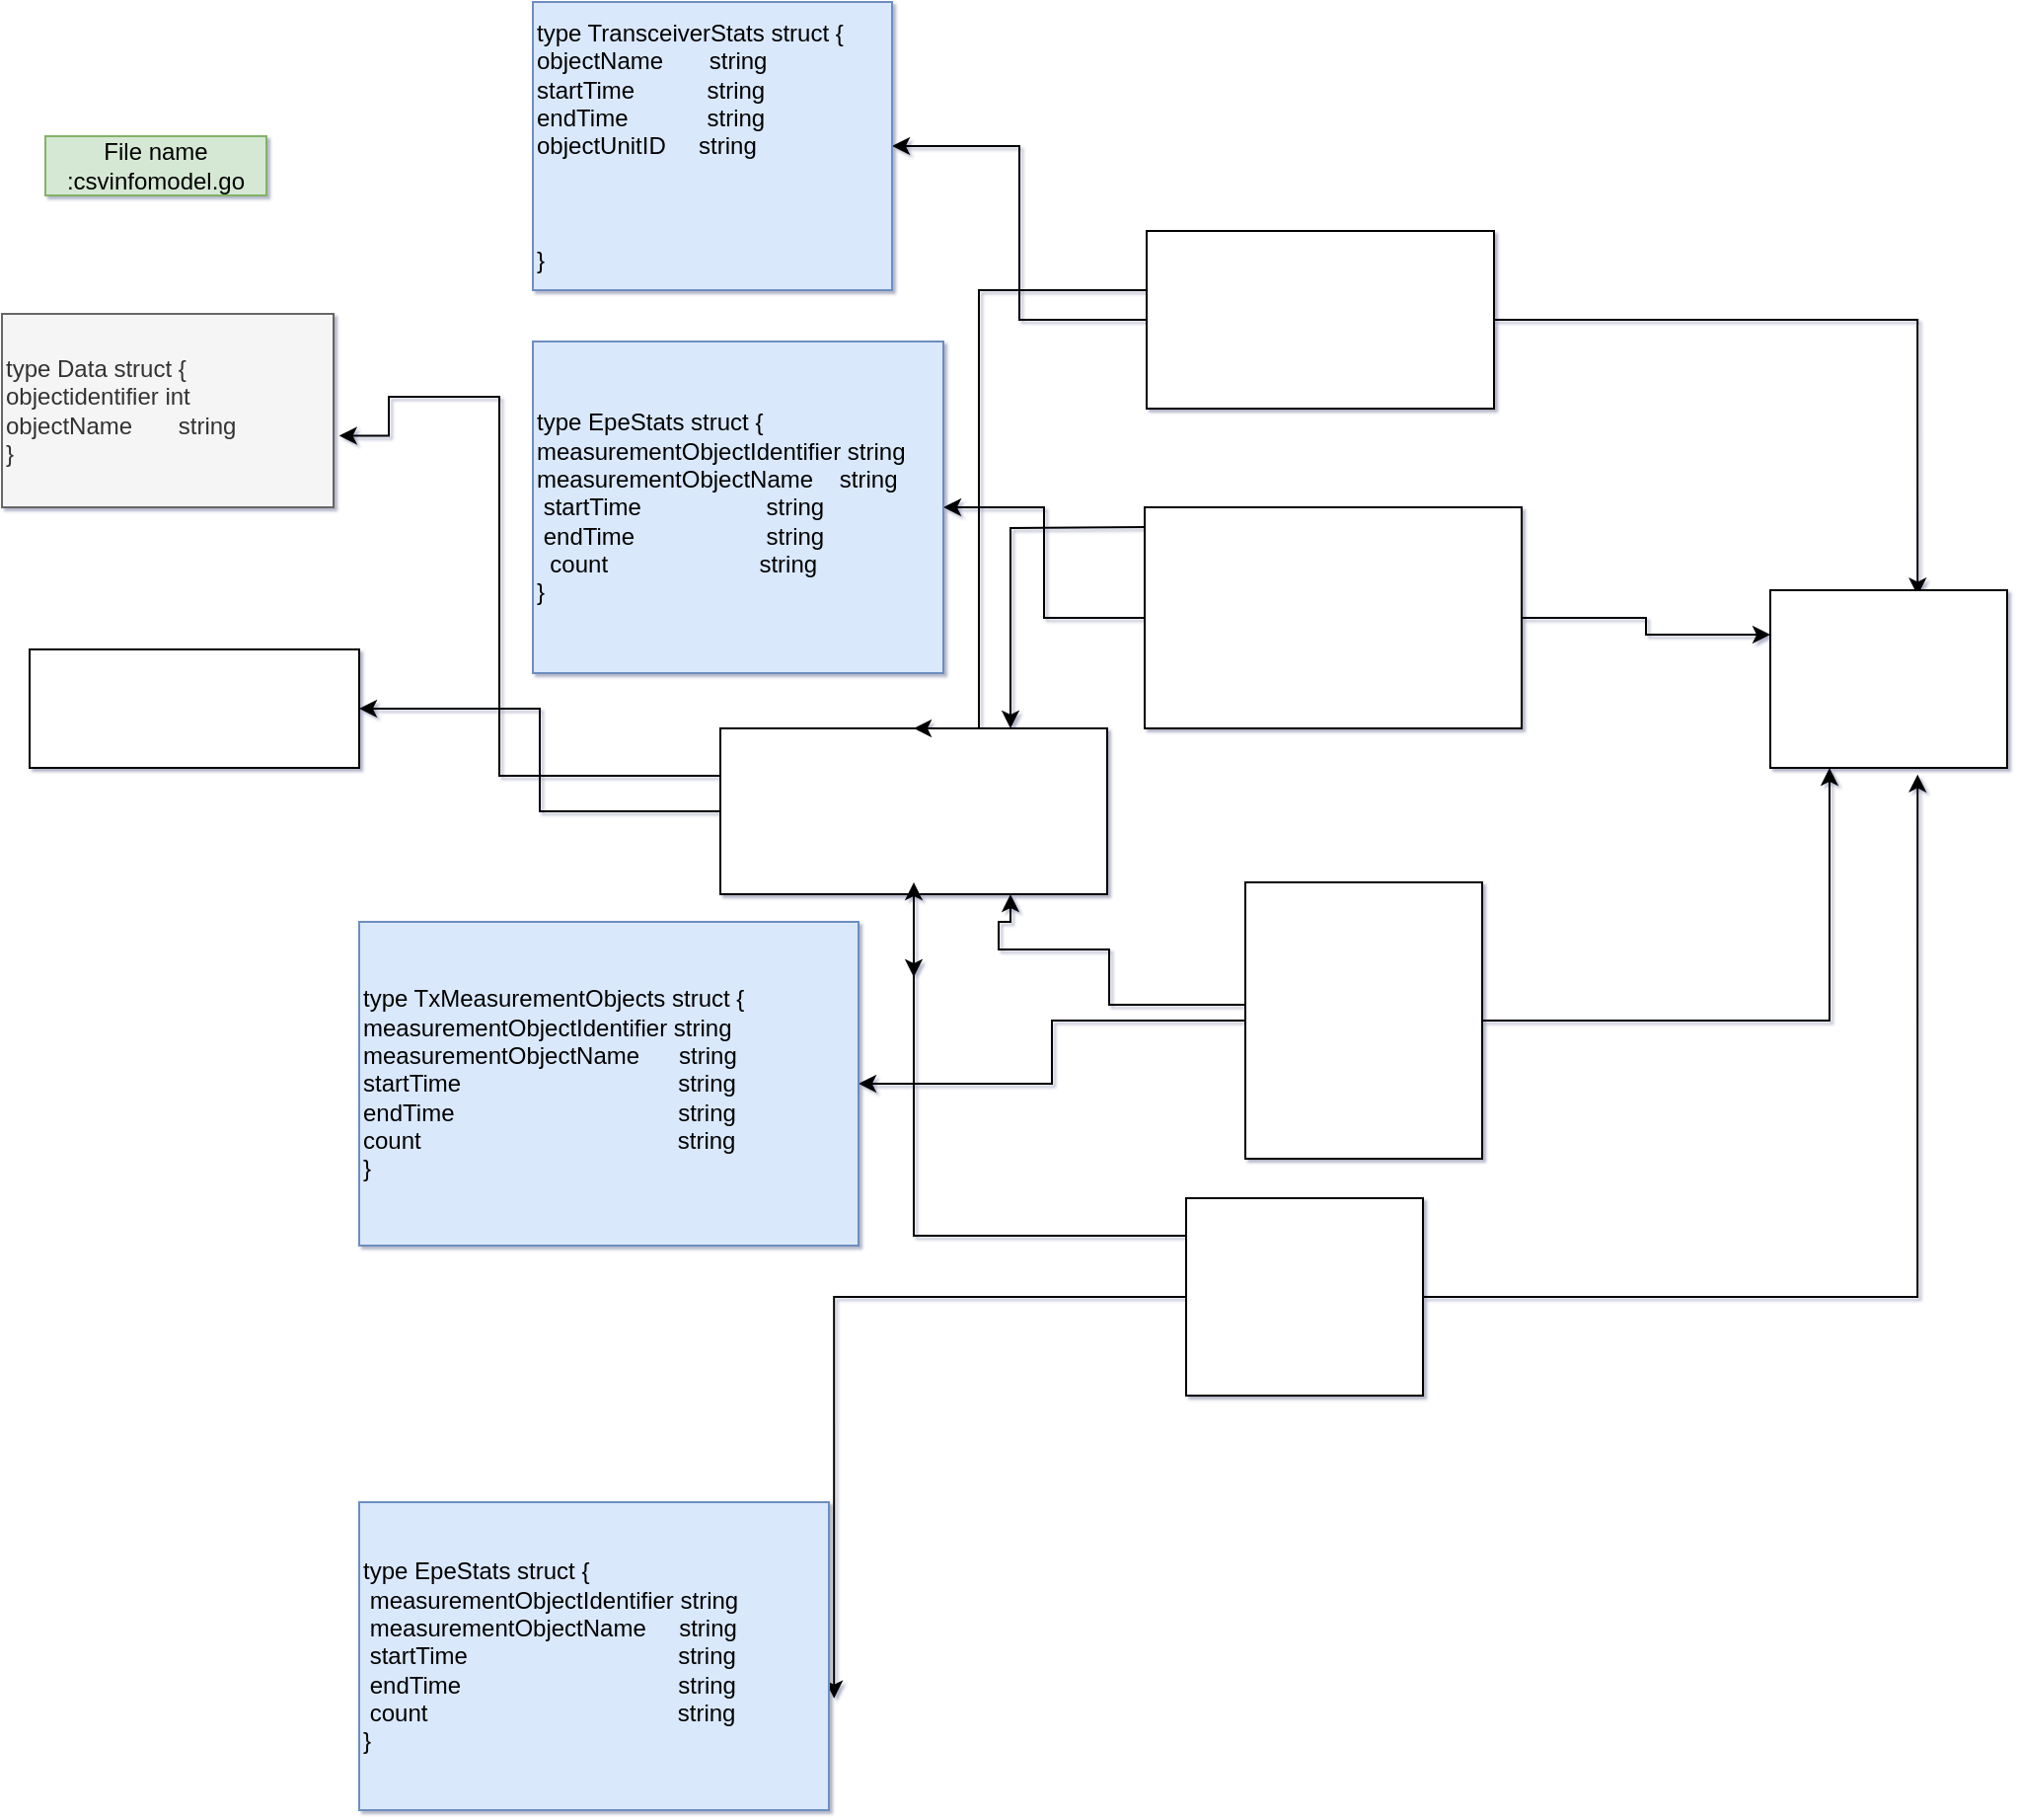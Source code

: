 <mxfile version="21.6.5" type="github">
  <diagram name="Page-1" id="2YBvvXClWsGukQMizWep">
    <mxGraphModel dx="1780" dy="1564" grid="1" gridSize="14" guides="1" tooltips="1" connect="1" arrows="1" fold="1" page="1" pageScale="1" pageWidth="850" pageHeight="1100" background="#FFFFFF" math="0" shadow="1">
      <root>
        <mxCell id="0" />
        <mxCell id="1" parent="0" />
        <mxCell id="JVdptQY95MM00BN9dN_g-1" value="" style="rounded=0;whiteSpace=wrap;html=1;" vertex="1" parent="1">
          <mxGeometry x="-56" y="212" width="167" height="60" as="geometry" />
        </mxCell>
        <mxCell id="JVdptQY95MM00BN9dN_g-48" style="edgeStyle=orthogonalEdgeStyle;rounded=0;orthogonalLoop=1;jettySize=auto;html=1;entryX=1;entryY=0.5;entryDx=0;entryDy=0;" edge="1" parent="1" source="JVdptQY95MM00BN9dN_g-2" target="JVdptQY95MM00BN9dN_g-1">
          <mxGeometry relative="1" as="geometry" />
        </mxCell>
        <mxCell id="JVdptQY95MM00BN9dN_g-59" style="edgeStyle=orthogonalEdgeStyle;rounded=0;orthogonalLoop=1;jettySize=auto;html=1;entryX=1.017;entryY=0.63;entryDx=0;entryDy=0;entryPerimeter=0;" edge="1" parent="1" target="JVdptQY95MM00BN9dN_g-56">
          <mxGeometry relative="1" as="geometry">
            <mxPoint x="300.72" y="276.03" as="sourcePoint" />
            <mxPoint x="70" y="42" as="targetPoint" />
            <Array as="points">
              <mxPoint x="182" y="276" />
              <mxPoint x="182" y="84" />
              <mxPoint x="126" y="84" />
              <mxPoint x="126" y="104" />
            </Array>
          </mxGeometry>
        </mxCell>
        <mxCell id="JVdptQY95MM00BN9dN_g-74" style="edgeStyle=orthogonalEdgeStyle;rounded=0;orthogonalLoop=1;jettySize=auto;html=1;" edge="1" parent="1" source="JVdptQY95MM00BN9dN_g-2">
          <mxGeometry relative="1" as="geometry">
            <mxPoint x="392" y="378" as="targetPoint" />
          </mxGeometry>
        </mxCell>
        <mxCell id="JVdptQY95MM00BN9dN_g-2" value="" style="rounded=0;whiteSpace=wrap;html=1;" vertex="1" parent="1">
          <mxGeometry x="294" y="252" width="196" height="84" as="geometry" />
        </mxCell>
        <mxCell id="JVdptQY95MM00BN9dN_g-40" value="" style="edgeStyle=orthogonalEdgeStyle;rounded=0;orthogonalLoop=1;jettySize=auto;html=1;" edge="1" parent="1" source="JVdptQY95MM00BN9dN_g-4" target="JVdptQY95MM00BN9dN_g-26">
          <mxGeometry relative="1" as="geometry" />
        </mxCell>
        <mxCell id="JVdptQY95MM00BN9dN_g-43" style="edgeStyle=orthogonalEdgeStyle;rounded=0;orthogonalLoop=1;jettySize=auto;html=1;entryX=0.5;entryY=0;entryDx=0;entryDy=0;" edge="1" parent="1" source="JVdptQY95MM00BN9dN_g-4" target="JVdptQY95MM00BN9dN_g-2">
          <mxGeometry relative="1" as="geometry">
            <Array as="points">
              <mxPoint x="425" y="30" />
            </Array>
          </mxGeometry>
        </mxCell>
        <mxCell id="JVdptQY95MM00BN9dN_g-51" style="edgeStyle=orthogonalEdgeStyle;rounded=0;orthogonalLoop=1;jettySize=auto;html=1;entryX=0.622;entryY=0.03;entryDx=0;entryDy=0;entryPerimeter=0;" edge="1" parent="1" source="JVdptQY95MM00BN9dN_g-4" target="JVdptQY95MM00BN9dN_g-10">
          <mxGeometry relative="1" as="geometry" />
        </mxCell>
        <mxCell id="JVdptQY95MM00BN9dN_g-4" value="" style="rounded=0;whiteSpace=wrap;html=1;" vertex="1" parent="1">
          <mxGeometry x="510" width="176" height="90" as="geometry" />
        </mxCell>
        <mxCell id="JVdptQY95MM00BN9dN_g-41" value="" style="edgeStyle=orthogonalEdgeStyle;rounded=0;orthogonalLoop=1;jettySize=auto;html=1;" edge="1" parent="1" source="JVdptQY95MM00BN9dN_g-6" target="JVdptQY95MM00BN9dN_g-27">
          <mxGeometry relative="1" as="geometry" />
        </mxCell>
        <mxCell id="JVdptQY95MM00BN9dN_g-44" style="edgeStyle=orthogonalEdgeStyle;rounded=0;orthogonalLoop=1;jettySize=auto;html=1;entryX=0.75;entryY=0;entryDx=0;entryDy=0;" edge="1" parent="1" target="JVdptQY95MM00BN9dN_g-2">
          <mxGeometry relative="1" as="geometry">
            <mxPoint x="510" y="150" as="sourcePoint" />
            <mxPoint x="455" y="210" as="targetPoint" />
          </mxGeometry>
        </mxCell>
        <mxCell id="JVdptQY95MM00BN9dN_g-77" style="edgeStyle=orthogonalEdgeStyle;rounded=0;orthogonalLoop=1;jettySize=auto;html=1;entryX=0;entryY=0.25;entryDx=0;entryDy=0;" edge="1" parent="1" source="JVdptQY95MM00BN9dN_g-6" target="JVdptQY95MM00BN9dN_g-10">
          <mxGeometry relative="1" as="geometry" />
        </mxCell>
        <mxCell id="JVdptQY95MM00BN9dN_g-6" value="" style="rounded=0;whiteSpace=wrap;html=1;" vertex="1" parent="1">
          <mxGeometry x="509" y="140" width="191" height="112" as="geometry" />
        </mxCell>
        <mxCell id="JVdptQY95MM00BN9dN_g-45" style="edgeStyle=orthogonalEdgeStyle;rounded=0;orthogonalLoop=1;jettySize=auto;html=1;entryX=1;entryY=0.5;entryDx=0;entryDy=0;" edge="1" parent="1" source="JVdptQY95MM00BN9dN_g-7" target="JVdptQY95MM00BN9dN_g-28">
          <mxGeometry relative="1" as="geometry" />
        </mxCell>
        <mxCell id="JVdptQY95MM00BN9dN_g-54" style="edgeStyle=orthogonalEdgeStyle;rounded=0;orthogonalLoop=1;jettySize=auto;html=1;entryX=0.25;entryY=1;entryDx=0;entryDy=0;" edge="1" parent="1" source="JVdptQY95MM00BN9dN_g-7" target="JVdptQY95MM00BN9dN_g-10">
          <mxGeometry relative="1" as="geometry" />
        </mxCell>
        <mxCell id="JVdptQY95MM00BN9dN_g-75" style="edgeStyle=orthogonalEdgeStyle;rounded=0;orthogonalLoop=1;jettySize=auto;html=1;entryX=0.75;entryY=1;entryDx=0;entryDy=0;" edge="1" parent="1" source="JVdptQY95MM00BN9dN_g-7" target="JVdptQY95MM00BN9dN_g-2">
          <mxGeometry relative="1" as="geometry">
            <mxPoint x="420" y="350" as="targetPoint" />
            <Array as="points">
              <mxPoint x="491" y="392" />
              <mxPoint x="491" y="364" />
              <mxPoint x="435" y="364" />
              <mxPoint x="435" y="350" />
              <mxPoint x="441" y="350" />
            </Array>
          </mxGeometry>
        </mxCell>
        <mxCell id="JVdptQY95MM00BN9dN_g-7" value="" style="rounded=0;whiteSpace=wrap;html=1;" vertex="1" parent="1">
          <mxGeometry x="560" y="330" width="120" height="140" as="geometry" />
        </mxCell>
        <mxCell id="JVdptQY95MM00BN9dN_g-46" style="edgeStyle=orthogonalEdgeStyle;rounded=0;orthogonalLoop=1;jettySize=auto;html=1;entryX=1.011;entryY=0.637;entryDx=0;entryDy=0;entryPerimeter=0;" edge="1" parent="1" source="JVdptQY95MM00BN9dN_g-8" target="JVdptQY95MM00BN9dN_g-30">
          <mxGeometry relative="1" as="geometry" />
        </mxCell>
        <mxCell id="JVdptQY95MM00BN9dN_g-50" style="edgeStyle=orthogonalEdgeStyle;rounded=0;orthogonalLoop=1;jettySize=auto;html=1;exitX=0;exitY=0.25;exitDx=0;exitDy=0;" edge="1" parent="1">
          <mxGeometry relative="1" as="geometry">
            <mxPoint x="530" y="509" as="sourcePoint" />
            <mxPoint x="392" y="330" as="targetPoint" />
            <Array as="points">
              <mxPoint x="392" y="509" />
            </Array>
          </mxGeometry>
        </mxCell>
        <mxCell id="JVdptQY95MM00BN9dN_g-55" style="edgeStyle=orthogonalEdgeStyle;rounded=0;orthogonalLoop=1;jettySize=auto;html=1;entryX=0.622;entryY=1.037;entryDx=0;entryDy=0;entryPerimeter=0;" edge="1" parent="1" source="JVdptQY95MM00BN9dN_g-8" target="JVdptQY95MM00BN9dN_g-10">
          <mxGeometry relative="1" as="geometry" />
        </mxCell>
        <mxCell id="JVdptQY95MM00BN9dN_g-8" value="" style="rounded=0;whiteSpace=wrap;html=1;" vertex="1" parent="1">
          <mxGeometry x="530" y="490" width="120" height="100" as="geometry" />
        </mxCell>
        <mxCell id="JVdptQY95MM00BN9dN_g-10" value="" style="rounded=0;whiteSpace=wrap;html=1;" vertex="1" parent="1">
          <mxGeometry x="826" y="182" width="120" height="90" as="geometry" />
        </mxCell>
        <mxCell id="JVdptQY95MM00BN9dN_g-27" value="&lt;div&gt;type EpeStats struct {&lt;/div&gt;&lt;div&gt;measurementObjectIdentifier string&lt;/div&gt;&lt;div&gt;&lt;span style=&quot;background-color: initial;&quot;&gt;measurementObjectName&amp;nbsp; &amp;nbsp; string&amp;nbsp; &lt;/span&gt;&lt;span style=&quot;background-color: initial;&quot;&gt;&lt;span style=&quot;white-space: pre;&quot;&gt;&amp;nbsp;&lt;/span&gt;&lt;/span&gt;&lt;span style=&quot;background-color: initial;&quot;&gt;startTime&amp;nbsp; &amp;nbsp; &amp;nbsp; &amp;nbsp; &amp;nbsp; &amp;nbsp; &amp;nbsp; &amp;nbsp; &amp;nbsp; &amp;nbsp;string&lt;/span&gt;&lt;/div&gt;&lt;div style=&quot;&quot;&gt;&lt;span style=&quot;&quot;&gt;&lt;span style=&quot;&quot;&gt;&lt;span style=&quot;white-space: pre;&quot;&gt;&amp;nbsp;&lt;/span&gt;&lt;/span&gt;endTime&amp;nbsp; &amp;nbsp; &amp;nbsp; &amp;nbsp; &amp;nbsp; &amp;nbsp; &amp;nbsp; &amp;nbsp; &amp;nbsp; &amp;nbsp; string&lt;/span&gt;&lt;/div&gt;&lt;div style=&quot;&quot;&gt;&lt;span style=&quot;&quot;&gt;&lt;span style=&quot;&quot;&gt;&lt;span style=&quot;white-space: pre;&quot;&gt;&amp;nbsp;&amp;nbsp;&lt;/span&gt;&lt;/span&gt;count&amp;nbsp; &amp;nbsp; &amp;nbsp; &amp;nbsp; &amp;nbsp; &amp;nbsp; &amp;nbsp; &amp;nbsp; &amp;nbsp; &amp;nbsp; &amp;nbsp; &amp;nbsp;string&lt;/span&gt;&lt;/div&gt;&lt;div&gt;}&lt;/div&gt;" style="rounded=0;whiteSpace=wrap;html=1;fillColor=#dae8fc;strokeColor=#6c8ebf;align=left;" vertex="1" parent="1">
          <mxGeometry x="199" y="56" width="208" height="168" as="geometry" />
        </mxCell>
        <mxCell id="JVdptQY95MM00BN9dN_g-28" value="&lt;div&gt;type TxMeasurementObjects struct {&lt;/div&gt;&lt;div&gt;measurementObjectIdentifier string&lt;span style=&quot;&quot;&gt;&lt;/span&gt;&lt;/div&gt;&lt;div&gt;&lt;span style=&quot;&quot;&gt;measurementObjectName&amp;nbsp; &amp;nbsp; &amp;nbsp; string&lt;/span&gt;&lt;/div&gt;&lt;div&gt;&lt;span style=&quot;&quot;&gt;startTime&amp;nbsp; &amp;nbsp; &amp;nbsp; &amp;nbsp; &amp;nbsp; &amp;nbsp; &amp;nbsp; &amp;nbsp; &amp;nbsp; &amp;nbsp; &amp;nbsp; &amp;nbsp; &amp;nbsp; &amp;nbsp; &amp;nbsp; &amp;nbsp; &amp;nbsp;string&lt;/span&gt;&lt;/div&gt;&lt;div&gt;&lt;span style=&quot;&quot;&gt;endTime&amp;nbsp; &amp;nbsp; &amp;nbsp; &amp;nbsp; &amp;nbsp; &amp;nbsp; &amp;nbsp; &amp;nbsp; &amp;nbsp; &amp;nbsp; &amp;nbsp; &amp;nbsp; &amp;nbsp; &amp;nbsp; &amp;nbsp; &amp;nbsp; &amp;nbsp; string&lt;/span&gt;&lt;/div&gt;&lt;div&gt;&lt;span style=&quot;&quot;&gt;count&amp;nbsp; &amp;nbsp; &amp;nbsp; &amp;nbsp; &amp;nbsp; &amp;nbsp; &amp;nbsp; &amp;nbsp; &amp;nbsp; &amp;nbsp; &amp;nbsp; &amp;nbsp; &amp;nbsp; &amp;nbsp; &amp;nbsp; &amp;nbsp; &amp;nbsp; &amp;nbsp; &amp;nbsp; &amp;nbsp;string&lt;/span&gt;&lt;/div&gt;&lt;div&gt;}&lt;/div&gt;" style="rounded=0;whiteSpace=wrap;html=1;fillColor=#dae8fc;strokeColor=#6c8ebf;align=left;" vertex="1" parent="1">
          <mxGeometry x="111" y="350" width="253" height="164" as="geometry" />
        </mxCell>
        <mxCell id="JVdptQY95MM00BN9dN_g-30" value="&lt;div&gt;type EpeStats struct {&lt;/div&gt;&lt;div&gt;&amp;nbsp;measurementObjectIdentifier string&lt;span style=&quot;&quot;&gt;&lt;/span&gt;&lt;/div&gt;&lt;div&gt;&lt;span style=&quot;&quot;&gt;&lt;span style=&quot;&quot;&gt;&lt;span style=&quot;white-space: pre;&quot;&gt;&amp;nbsp;&lt;/span&gt;&lt;/span&gt;measurementObjectName&amp;nbsp; &amp;nbsp; &amp;nbsp;string&lt;/span&gt;&lt;/div&gt;&lt;div&gt;&lt;span style=&quot;&quot;&gt;&lt;span style=&quot;&quot;&gt;&lt;span style=&quot;white-space: pre;&quot;&gt;&amp;nbsp;&lt;/span&gt;&lt;/span&gt;startTime&amp;nbsp; &amp;nbsp; &amp;nbsp; &amp;nbsp; &amp;nbsp; &amp;nbsp; &amp;nbsp; &amp;nbsp; &amp;nbsp; &amp;nbsp; &amp;nbsp; &amp;nbsp; &amp;nbsp; &amp;nbsp; &amp;nbsp; &amp;nbsp; string&lt;/span&gt;&lt;/div&gt;&lt;div&gt;&lt;span style=&quot;&quot;&gt;&lt;span style=&quot;&quot;&gt;&lt;span style=&quot;white-space: pre;&quot;&gt;&amp;nbsp;&lt;/span&gt;&lt;/span&gt;endTime&amp;nbsp; &amp;nbsp; &amp;nbsp; &amp;nbsp; &amp;nbsp; &amp;nbsp; &amp;nbsp; &amp;nbsp; &amp;nbsp; &amp;nbsp; &amp;nbsp; &amp;nbsp; &amp;nbsp; &amp;nbsp; &amp;nbsp; &amp;nbsp; &amp;nbsp;string&lt;/span&gt;&lt;/div&gt;&lt;div&gt;&lt;span style=&quot;&quot;&gt;&lt;span style=&quot;&quot;&gt;&lt;span style=&quot;white-space: pre;&quot;&gt;&amp;nbsp;&lt;/span&gt;&lt;/span&gt;count&amp;nbsp; &amp;nbsp; &amp;nbsp; &amp;nbsp; &amp;nbsp; &amp;nbsp; &amp;nbsp; &amp;nbsp; &amp;nbsp; &amp;nbsp; &amp;nbsp; &amp;nbsp; &amp;nbsp; &amp;nbsp; &amp;nbsp; &amp;nbsp; &amp;nbsp; &amp;nbsp; &amp;nbsp; string&lt;/span&gt;&lt;/div&gt;&lt;div&gt;}&lt;/div&gt;" style="rounded=0;whiteSpace=wrap;html=1;fillColor=#dae8fc;strokeColor=#6c8ebf;align=left;" vertex="1" parent="1">
          <mxGeometry x="111" y="644" width="238" height="156" as="geometry" />
        </mxCell>
        <mxCell id="JVdptQY95MM00BN9dN_g-56" value="type Data struct {&#xa;objectidentifier int&#xa;objectName       string&#xa;}" style="rounded=0;whiteSpace=wrap;html=1;fillColor=#f5f5f5;strokeColor=#666666;fontColor=#333333;align=left;" vertex="1" parent="1">
          <mxGeometry x="-70" y="42" width="168" height="98" as="geometry" />
        </mxCell>
        <mxCell id="JVdptQY95MM00BN9dN_g-61" value="File name :csvinfomodel.go" style="text;html=1;strokeColor=#82b366;fillColor=#d5e8d4;align=center;verticalAlign=middle;whiteSpace=wrap;rounded=0;" vertex="1" parent="1">
          <mxGeometry x="-48" y="-48" width="112" height="30" as="geometry" />
        </mxCell>
        <mxCell id="JVdptQY95MM00BN9dN_g-26" value="type TransceiverStats struct {&amp;nbsp;&amp;nbsp;&lt;br&gt;&lt;div&gt;objectName&amp;nbsp; &amp;nbsp; &amp;nbsp; &amp;nbsp;string&lt;/div&gt;&lt;div&gt;startTime&amp;nbsp; &amp;nbsp; &amp;nbsp; &amp;nbsp; &amp;nbsp; &amp;nbsp;string&lt;span style=&quot;&quot;&gt;&lt;/span&gt;&lt;/div&gt;&lt;div&gt;&lt;span style=&quot;&quot;&gt;endTime&amp;nbsp; &amp;nbsp; &amp;nbsp; &amp;nbsp; &amp;nbsp; &amp;nbsp; string&lt;/span&gt;&lt;/div&gt;&lt;div&gt;&lt;span style=&quot;&quot;&gt;objectUnitID&amp;nbsp; &amp;nbsp; &amp;nbsp;string&lt;/span&gt;&lt;/div&gt;&lt;div&gt;&lt;span style=&quot;&quot;&gt;&lt;br&gt;&lt;/span&gt;&lt;/div&gt;&lt;div&gt;&lt;/div&gt;&lt;br&gt;&lt;br&gt;}" style="rounded=0;whiteSpace=wrap;html=1;fillColor=#dae8fc;strokeColor=#6c8ebf;align=left;" vertex="1" parent="1">
          <mxGeometry x="199" y="-116" width="182" height="146" as="geometry" />
        </mxCell>
      </root>
    </mxGraphModel>
  </diagram>
</mxfile>
